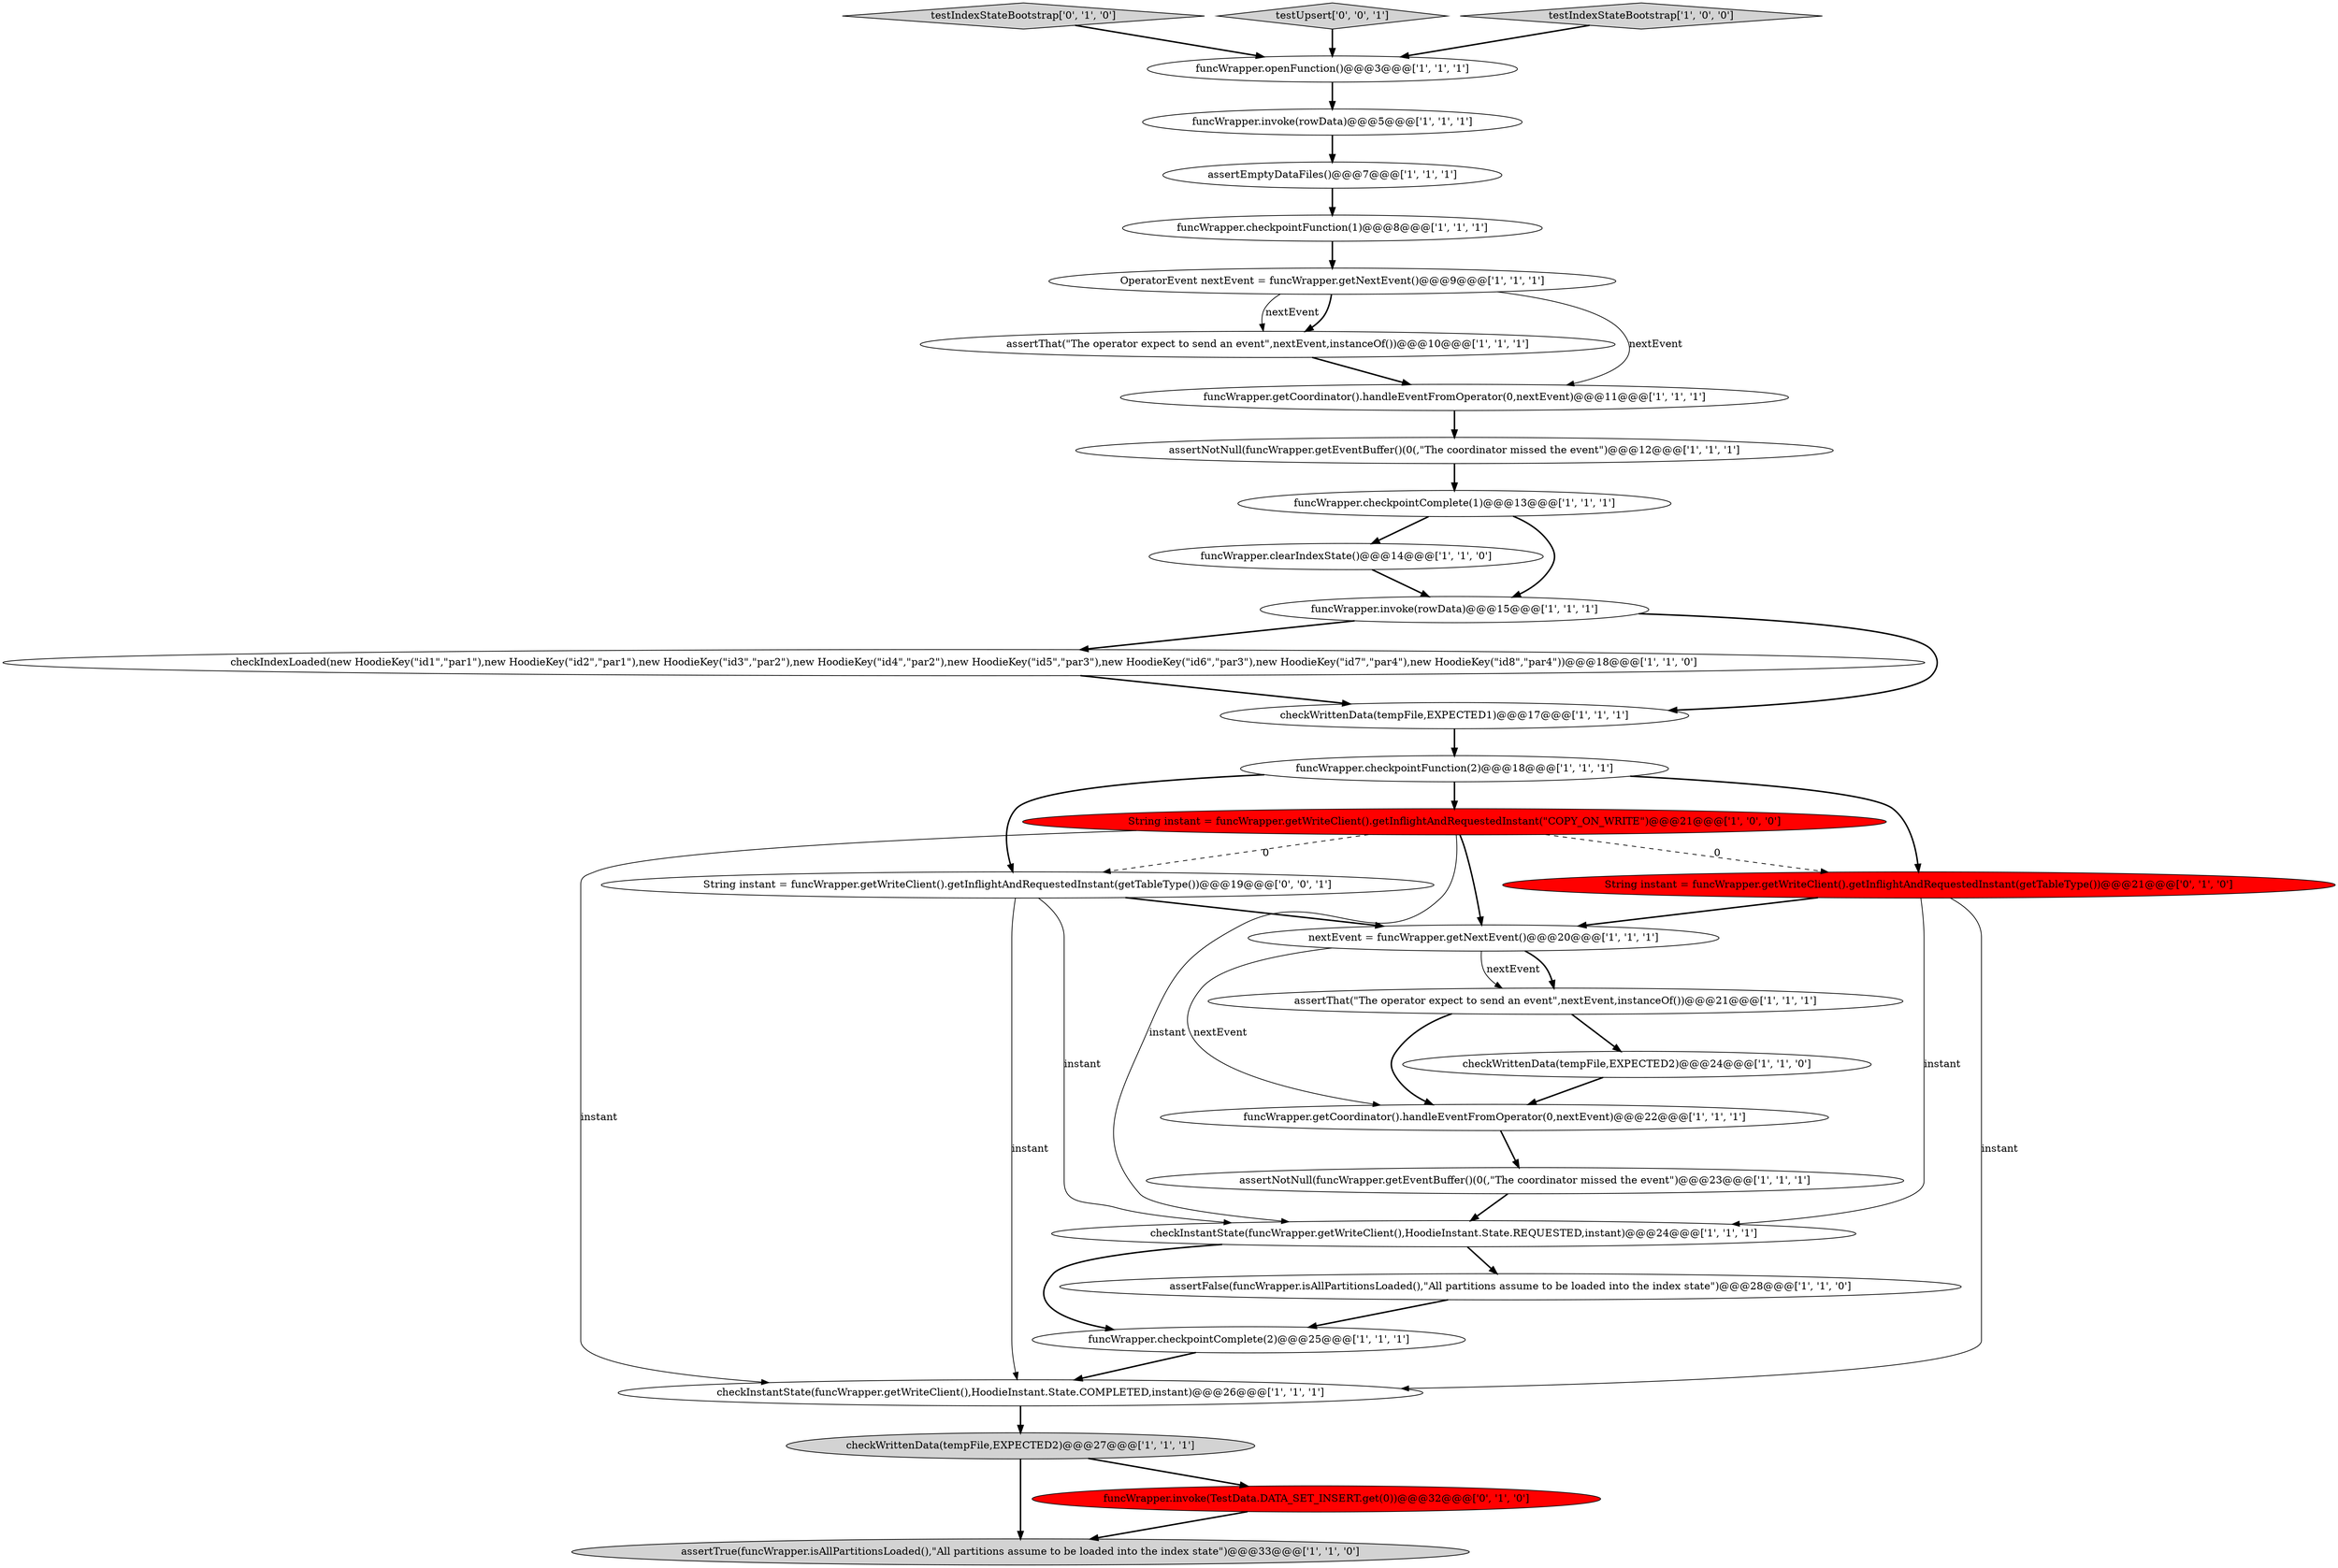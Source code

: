 digraph {
6 [style = filled, label = "funcWrapper.invoke(rowData)@@@5@@@['1', '1', '1']", fillcolor = white, shape = ellipse image = "AAA0AAABBB1BBB"];
1 [style = filled, label = "assertEmptyDataFiles()@@@7@@@['1', '1', '1']", fillcolor = white, shape = ellipse image = "AAA0AAABBB1BBB"];
29 [style = filled, label = "String instant = funcWrapper.getWriteClient().getInflightAndRequestedInstant(getTableType())@@@21@@@['0', '1', '0']", fillcolor = red, shape = ellipse image = "AAA1AAABBB2BBB"];
5 [style = filled, label = "checkWrittenData(tempFile,EXPECTED2)@@@24@@@['1', '1', '0']", fillcolor = white, shape = ellipse image = "AAA0AAABBB1BBB"];
7 [style = filled, label = "assertThat(\"The operator expect to send an event\",nextEvent,instanceOf())@@@21@@@['1', '1', '1']", fillcolor = white, shape = ellipse image = "AAA0AAABBB1BBB"];
22 [style = filled, label = "checkInstantState(funcWrapper.getWriteClient(),HoodieInstant.State.REQUESTED,instant)@@@24@@@['1', '1', '1']", fillcolor = white, shape = ellipse image = "AAA0AAABBB1BBB"];
8 [style = filled, label = "funcWrapper.checkpointComplete(2)@@@25@@@['1', '1', '1']", fillcolor = white, shape = ellipse image = "AAA0AAABBB1BBB"];
19 [style = filled, label = "funcWrapper.clearIndexState()@@@14@@@['1', '1', '0']", fillcolor = white, shape = ellipse image = "AAA0AAABBB1BBB"];
28 [style = filled, label = "testIndexStateBootstrap['0', '1', '0']", fillcolor = lightgray, shape = diamond image = "AAA0AAABBB2BBB"];
31 [style = filled, label = "testUpsert['0', '0', '1']", fillcolor = lightgray, shape = diamond image = "AAA0AAABBB3BBB"];
3 [style = filled, label = "checkWrittenData(tempFile,EXPECTED2)@@@27@@@['1', '1', '1']", fillcolor = lightgray, shape = ellipse image = "AAA0AAABBB1BBB"];
18 [style = filled, label = "funcWrapper.checkpointFunction(2)@@@18@@@['1', '1', '1']", fillcolor = white, shape = ellipse image = "AAA0AAABBB1BBB"];
14 [style = filled, label = "checkIndexLoaded(new HoodieKey(\"id1\",\"par1\"),new HoodieKey(\"id2\",\"par1\"),new HoodieKey(\"id3\",\"par2\"),new HoodieKey(\"id4\",\"par2\"),new HoodieKey(\"id5\",\"par3\"),new HoodieKey(\"id6\",\"par3\"),new HoodieKey(\"id7\",\"par4\"),new HoodieKey(\"id8\",\"par4\"))@@@18@@@['1', '1', '0']", fillcolor = white, shape = ellipse image = "AAA0AAABBB1BBB"];
17 [style = filled, label = "assertThat(\"The operator expect to send an event\",nextEvent,instanceOf())@@@10@@@['1', '1', '1']", fillcolor = white, shape = ellipse image = "AAA0AAABBB1BBB"];
25 [style = filled, label = "testIndexStateBootstrap['1', '0', '0']", fillcolor = lightgray, shape = diamond image = "AAA0AAABBB1BBB"];
20 [style = filled, label = "assertFalse(funcWrapper.isAllPartitionsLoaded(),\"All partitions assume to be loaded into the index state\")@@@28@@@['1', '1', '0']", fillcolor = white, shape = ellipse image = "AAA0AAABBB1BBB"];
2 [style = filled, label = "funcWrapper.getCoordinator().handleEventFromOperator(0,nextEvent)@@@22@@@['1', '1', '1']", fillcolor = white, shape = ellipse image = "AAA0AAABBB1BBB"];
0 [style = filled, label = "funcWrapper.getCoordinator().handleEventFromOperator(0,nextEvent)@@@11@@@['1', '1', '1']", fillcolor = white, shape = ellipse image = "AAA0AAABBB1BBB"];
16 [style = filled, label = "assertNotNull(funcWrapper.getEventBuffer()(0(,\"The coordinator missed the event\")@@@12@@@['1', '1', '1']", fillcolor = white, shape = ellipse image = "AAA0AAABBB1BBB"];
4 [style = filled, label = "OperatorEvent nextEvent = funcWrapper.getNextEvent()@@@9@@@['1', '1', '1']", fillcolor = white, shape = ellipse image = "AAA0AAABBB1BBB"];
27 [style = filled, label = "funcWrapper.invoke(TestData.DATA_SET_INSERT.get(0))@@@32@@@['0', '1', '0']", fillcolor = red, shape = ellipse image = "AAA1AAABBB2BBB"];
15 [style = filled, label = "String instant = funcWrapper.getWriteClient().getInflightAndRequestedInstant(\"COPY_ON_WRITE\")@@@21@@@['1', '0', '0']", fillcolor = red, shape = ellipse image = "AAA1AAABBB1BBB"];
24 [style = filled, label = "checkInstantState(funcWrapper.getWriteClient(),HoodieInstant.State.COMPLETED,instant)@@@26@@@['1', '1', '1']", fillcolor = white, shape = ellipse image = "AAA0AAABBB1BBB"];
23 [style = filled, label = "assertNotNull(funcWrapper.getEventBuffer()(0(,\"The coordinator missed the event\")@@@23@@@['1', '1', '1']", fillcolor = white, shape = ellipse image = "AAA0AAABBB1BBB"];
11 [style = filled, label = "funcWrapper.checkpointFunction(1)@@@8@@@['1', '1', '1']", fillcolor = white, shape = ellipse image = "AAA0AAABBB1BBB"];
26 [style = filled, label = "checkWrittenData(tempFile,EXPECTED1)@@@17@@@['1', '1', '1']", fillcolor = white, shape = ellipse image = "AAA0AAABBB1BBB"];
12 [style = filled, label = "funcWrapper.checkpointComplete(1)@@@13@@@['1', '1', '1']", fillcolor = white, shape = ellipse image = "AAA0AAABBB1BBB"];
30 [style = filled, label = "String instant = funcWrapper.getWriteClient().getInflightAndRequestedInstant(getTableType())@@@19@@@['0', '0', '1']", fillcolor = white, shape = ellipse image = "AAA0AAABBB3BBB"];
9 [style = filled, label = "funcWrapper.openFunction()@@@3@@@['1', '1', '1']", fillcolor = white, shape = ellipse image = "AAA0AAABBB1BBB"];
10 [style = filled, label = "nextEvent = funcWrapper.getNextEvent()@@@20@@@['1', '1', '1']", fillcolor = white, shape = ellipse image = "AAA0AAABBB1BBB"];
21 [style = filled, label = "assertTrue(funcWrapper.isAllPartitionsLoaded(),\"All partitions assume to be loaded into the index state\")@@@33@@@['1', '1', '0']", fillcolor = lightgray, shape = ellipse image = "AAA0AAABBB1BBB"];
13 [style = filled, label = "funcWrapper.invoke(rowData)@@@15@@@['1', '1', '1']", fillcolor = white, shape = ellipse image = "AAA0AAABBB1BBB"];
0->16 [style = bold, label=""];
15->10 [style = bold, label=""];
15->22 [style = solid, label="instant"];
4->17 [style = bold, label=""];
30->22 [style = solid, label="instant"];
31->9 [style = bold, label=""];
11->4 [style = bold, label=""];
25->9 [style = bold, label=""];
18->15 [style = bold, label=""];
15->30 [style = dashed, label="0"];
18->30 [style = bold, label=""];
28->9 [style = bold, label=""];
10->2 [style = solid, label="nextEvent"];
15->29 [style = dashed, label="0"];
15->24 [style = solid, label="instant"];
29->24 [style = solid, label="instant"];
10->7 [style = bold, label=""];
1->11 [style = bold, label=""];
9->6 [style = bold, label=""];
3->27 [style = bold, label=""];
22->8 [style = bold, label=""];
14->26 [style = bold, label=""];
2->23 [style = bold, label=""];
6->1 [style = bold, label=""];
12->13 [style = bold, label=""];
30->24 [style = solid, label="instant"];
5->2 [style = bold, label=""];
7->5 [style = bold, label=""];
20->8 [style = bold, label=""];
18->29 [style = bold, label=""];
17->0 [style = bold, label=""];
23->22 [style = bold, label=""];
29->22 [style = solid, label="instant"];
19->13 [style = bold, label=""];
22->20 [style = bold, label=""];
13->26 [style = bold, label=""];
7->2 [style = bold, label=""];
4->17 [style = solid, label="nextEvent"];
30->10 [style = bold, label=""];
29->10 [style = bold, label=""];
3->21 [style = bold, label=""];
12->19 [style = bold, label=""];
27->21 [style = bold, label=""];
16->12 [style = bold, label=""];
13->14 [style = bold, label=""];
24->3 [style = bold, label=""];
4->0 [style = solid, label="nextEvent"];
10->7 [style = solid, label="nextEvent"];
26->18 [style = bold, label=""];
8->24 [style = bold, label=""];
}
